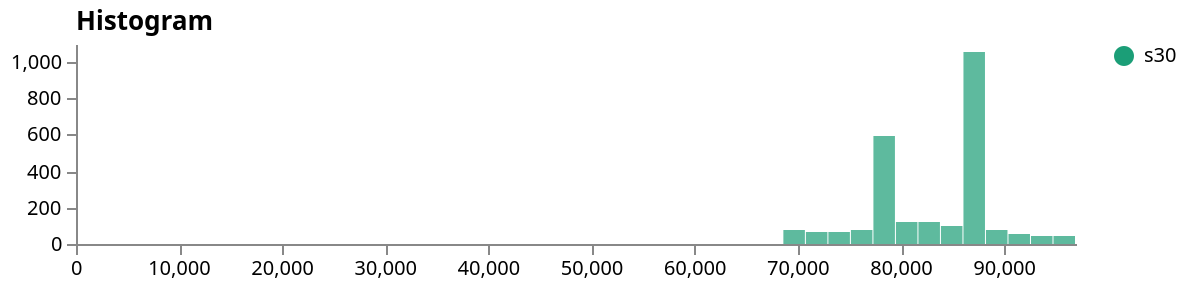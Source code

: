 {
   "$schema": "https://vega.github.io/schema/vega/v5.json",
   "description": "Histogram for visualizing a univariate distribution using static bins.",
   "width": 500,
   "height": 100,
   "padding": 5,
   "data": [
      {
         "name": "binned",
         "values": [
            {
               "bin0": 68577.46875,
               "bin1": 70759.6796875,
               "count": 77,
               "label": "s30"
            },
            {
               "bin0": 70759.6796875,
               "bin1": 72941.890625,
               "count": 65,
               "label": "s30"
            },
            {
               "bin0": 72941.890625,
               "bin1": 75124.1015625,
               "count": 68,
               "label": "s30"
            },
            {
               "bin0": 75124.1015625,
               "bin1": 77306.3125,
               "count": 81,
               "label": "s30"
            },
            {
               "bin0": 77306.3125,
               "bin1": 79488.5234375,
               "count": 590,
               "label": "s30"
            },
            {
               "bin0": 79488.5234375,
               "bin1": 81670.734375,
               "count": 123,
               "label": "s30"
            },
            {
               "bin0": 81670.734375,
               "bin1": 83852.953125,
               "count": 117,
               "label": "s30"
            },
            {
               "bin0": 83852.953125,
               "bin1": 86035.1640625,
               "count": 98,
               "label": "s30"
            },
            {
               "bin0": 86035.1640625,
               "bin1": 88217.375,
               "count": 1057,
               "label": "s30"
            },
            {
               "bin0": 88217.375,
               "bin1": 90399.5859375,
               "count": 81,
               "label": "s30"
            },
            {
               "bin0": 90399.5859375,
               "bin1": 92581.796875,
               "count": 52,
               "label": "s30"
            },
            {
               "bin0": 92581.796875,
               "bin1": 94764.0078125,
               "count": 49,
               "label": "s30"
            },
            {
               "bin0": 94764.0078125,
               "bin1": 96946.21875,
               "count": 41,
               "label": "s30"
            }
         ]
      },
      {
         "name": "xref",
         "values": []
      },
      {
         "name": "yref",
         "values": []
      },
      {
         "name": "_ranges",
         "source": [
            "binned"
         ],
         "transform": [
            {
               "type": "aggregate",
               "fields": [
                  "bin0",
                  "bin1"
               ],
               "ops": [
                  "min",
                  "max"
               ],
               "as": [
                  "min",
                  "max"
               ]
            }
         ]
      }
   ],
   "legends": [
      {
         "fill": "color"
      }
   ],
   "scales": [
      {
         "name": "xscale",
         "type": "linear",
         "range": "width",
         "domain": {
            "data": "_ranges",
            "fields": [
               "min",
               "max"
            ]
         }
      },
      {
         "name": "yscale",
         "type": "linear",
         "range": "height",
         "round": true,
         "domain": {
            "data": "binned",
            "field": "count"
         },
         "zero": true,
         "nice": true
      },
      {
         "name": "color",
         "type": "ordinal",
         "domain": {
            "data": "binned",
            "field": "label"
         },
         "range": {
            "scheme": "dark2"
         }
      }
   ],
   "axes": [
      {
         "orient": "bottom",
         "scale": "xscale",
         "zindex": 1
      },
      {
         "orient": "left",
         "scale": "yscale",
         "tickCount": 5,
         "zindex": 1
      }
   ],
   "title": {
      "text": "Histogram",
      "orient": "top",
      "anchor": "start",
      "frame": "group"
   },
   "marks": [
      {
         "name": "bins",
         "type": "rect",
         "from": {
            "data": "binned"
         },
         "encode": {
            "update": {
               "x": {
                  "scale": "xscale",
                  "field": "bin0"
               },
               "x2": {
                  "scale": "xscale",
                  "field": "bin1",
                  "offset": -0.5
               },
               "y": {
                  "scale": "yscale",
                  "field": "count"
               },
               "y2": {
                  "scale": "yscale",
                  "value": 0
               },
               "tooltip": {
                  "field": "count"
               },
               "fill": {
                  "scale": "color",
                  "field": "label"
               },
               "opacity": {
                  "value": 0.7
               }
            },
            "hover": {
               "fill": {
                  "value": "firebrick"
               }
            }
         }
      },
      {
         "name": "x_highlights",
         "type": "rule",
         "clip": true,
         "from": {
            "data": "xref"
         },
         "encode": {
            "enter": {
               "stroke": {
                  "value": "red"
               }
            },
            "update": {
               "x": {
                  "scale": "xscale",
                  "field": "value"
               },
               "y2": {
                  "value": 0
               },
               "y": {
                  "signal": "height"
               },
               "opacity": {
                  "value": 1
               }
            }
         }
      },
      {
         "name": "y_highlights",
         "type": "rule",
         "clip": true,
         "from": {
            "data": "yref"
         },
         "encode": {
            "enter": {
               "stroke": {
                  "value": "red"
               }
            },
            "update": {
               "y": {
                  "scale": "yscale",
                  "field": "value"
               },
               "x2": {
                  "value": 0
               },
               "x": {
                  "signal": "width"
               },
               "opacity": {
                  "value": 1
               }
            }
         }
      }
   ]
}